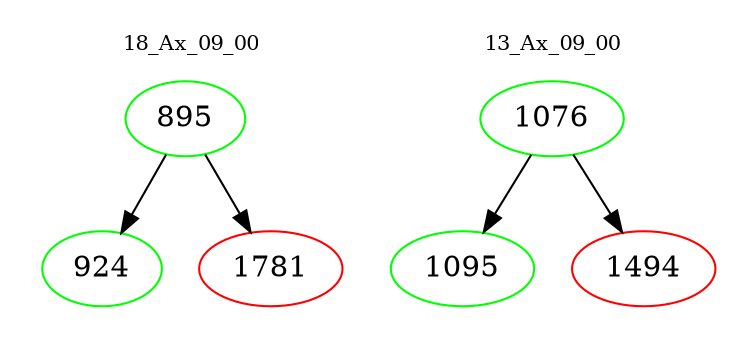 digraph{
subgraph cluster_0 {
color = white
label = "18_Ax_09_00";
fontsize=10;
T0_895 [label="895", color="green"]
T0_895 -> T0_924 [color="black"]
T0_924 [label="924", color="green"]
T0_895 -> T0_1781 [color="black"]
T0_1781 [label="1781", color="red"]
}
subgraph cluster_1 {
color = white
label = "13_Ax_09_00";
fontsize=10;
T1_1076 [label="1076", color="green"]
T1_1076 -> T1_1095 [color="black"]
T1_1095 [label="1095", color="green"]
T1_1076 -> T1_1494 [color="black"]
T1_1494 [label="1494", color="red"]
}
}

